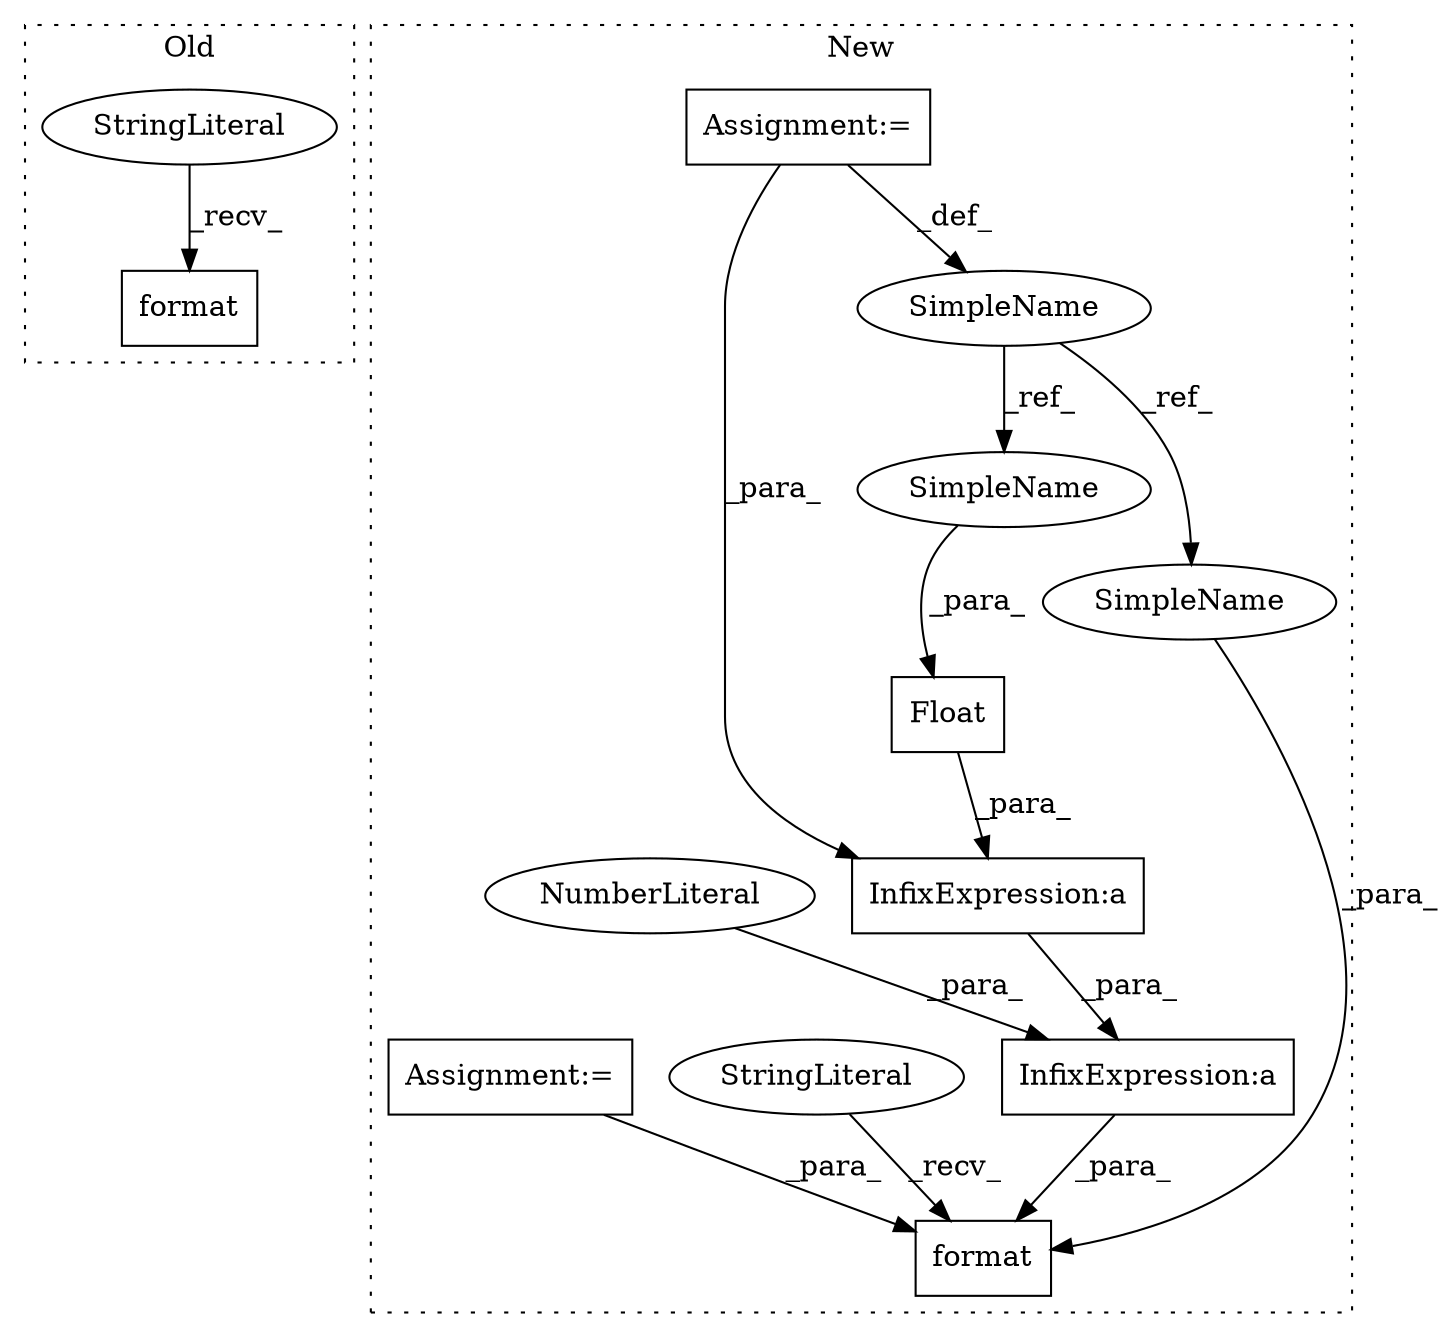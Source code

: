 digraph G {
subgraph cluster0 {
1 [label="format" a="32" s="3241,3257" l="7,1" shape="box"];
3 [label="StringLiteral" a="45" s="3218" l="22" shape="ellipse"];
label = "Old";
style="dotted";
}
subgraph cluster1 {
2 [label="Float" a="32" s="3530,3543" l="6,1" shape="box"];
4 [label="Assignment:=" a="7" s="3237" l="2" shape="box"];
5 [label="InfixExpression:a" a="27" s="3544" l="3" shape="box"];
6 [label="InfixExpression:a" a="27" s="3565" l="3" shape="box"];
7 [label="NumberLiteral" a="34" s="3568" l="3" shape="ellipse"];
8 [label="format" a="32" s="3486,3571" l="7,1" shape="box"];
9 [label="SimpleName" a="42" s="3230" l="7" shape="ellipse"];
10 [label="StringLiteral" a="45" s="3436" l="49" shape="ellipse"];
11 [label="Assignment:=" a="7" s="3155" l="2" shape="box"];
12 [label="SimpleName" a="42" s="3536" l="7" shape="ellipse"];
13 [label="SimpleName" a="42" s="3503" l="7" shape="ellipse"];
label = "New";
style="dotted";
}
2 -> 5 [label="_para_"];
3 -> 1 [label="_recv_"];
4 -> 5 [label="_para_"];
4 -> 9 [label="_def_"];
5 -> 6 [label="_para_"];
6 -> 8 [label="_para_"];
7 -> 6 [label="_para_"];
9 -> 13 [label="_ref_"];
9 -> 12 [label="_ref_"];
10 -> 8 [label="_recv_"];
11 -> 8 [label="_para_"];
12 -> 2 [label="_para_"];
13 -> 8 [label="_para_"];
}